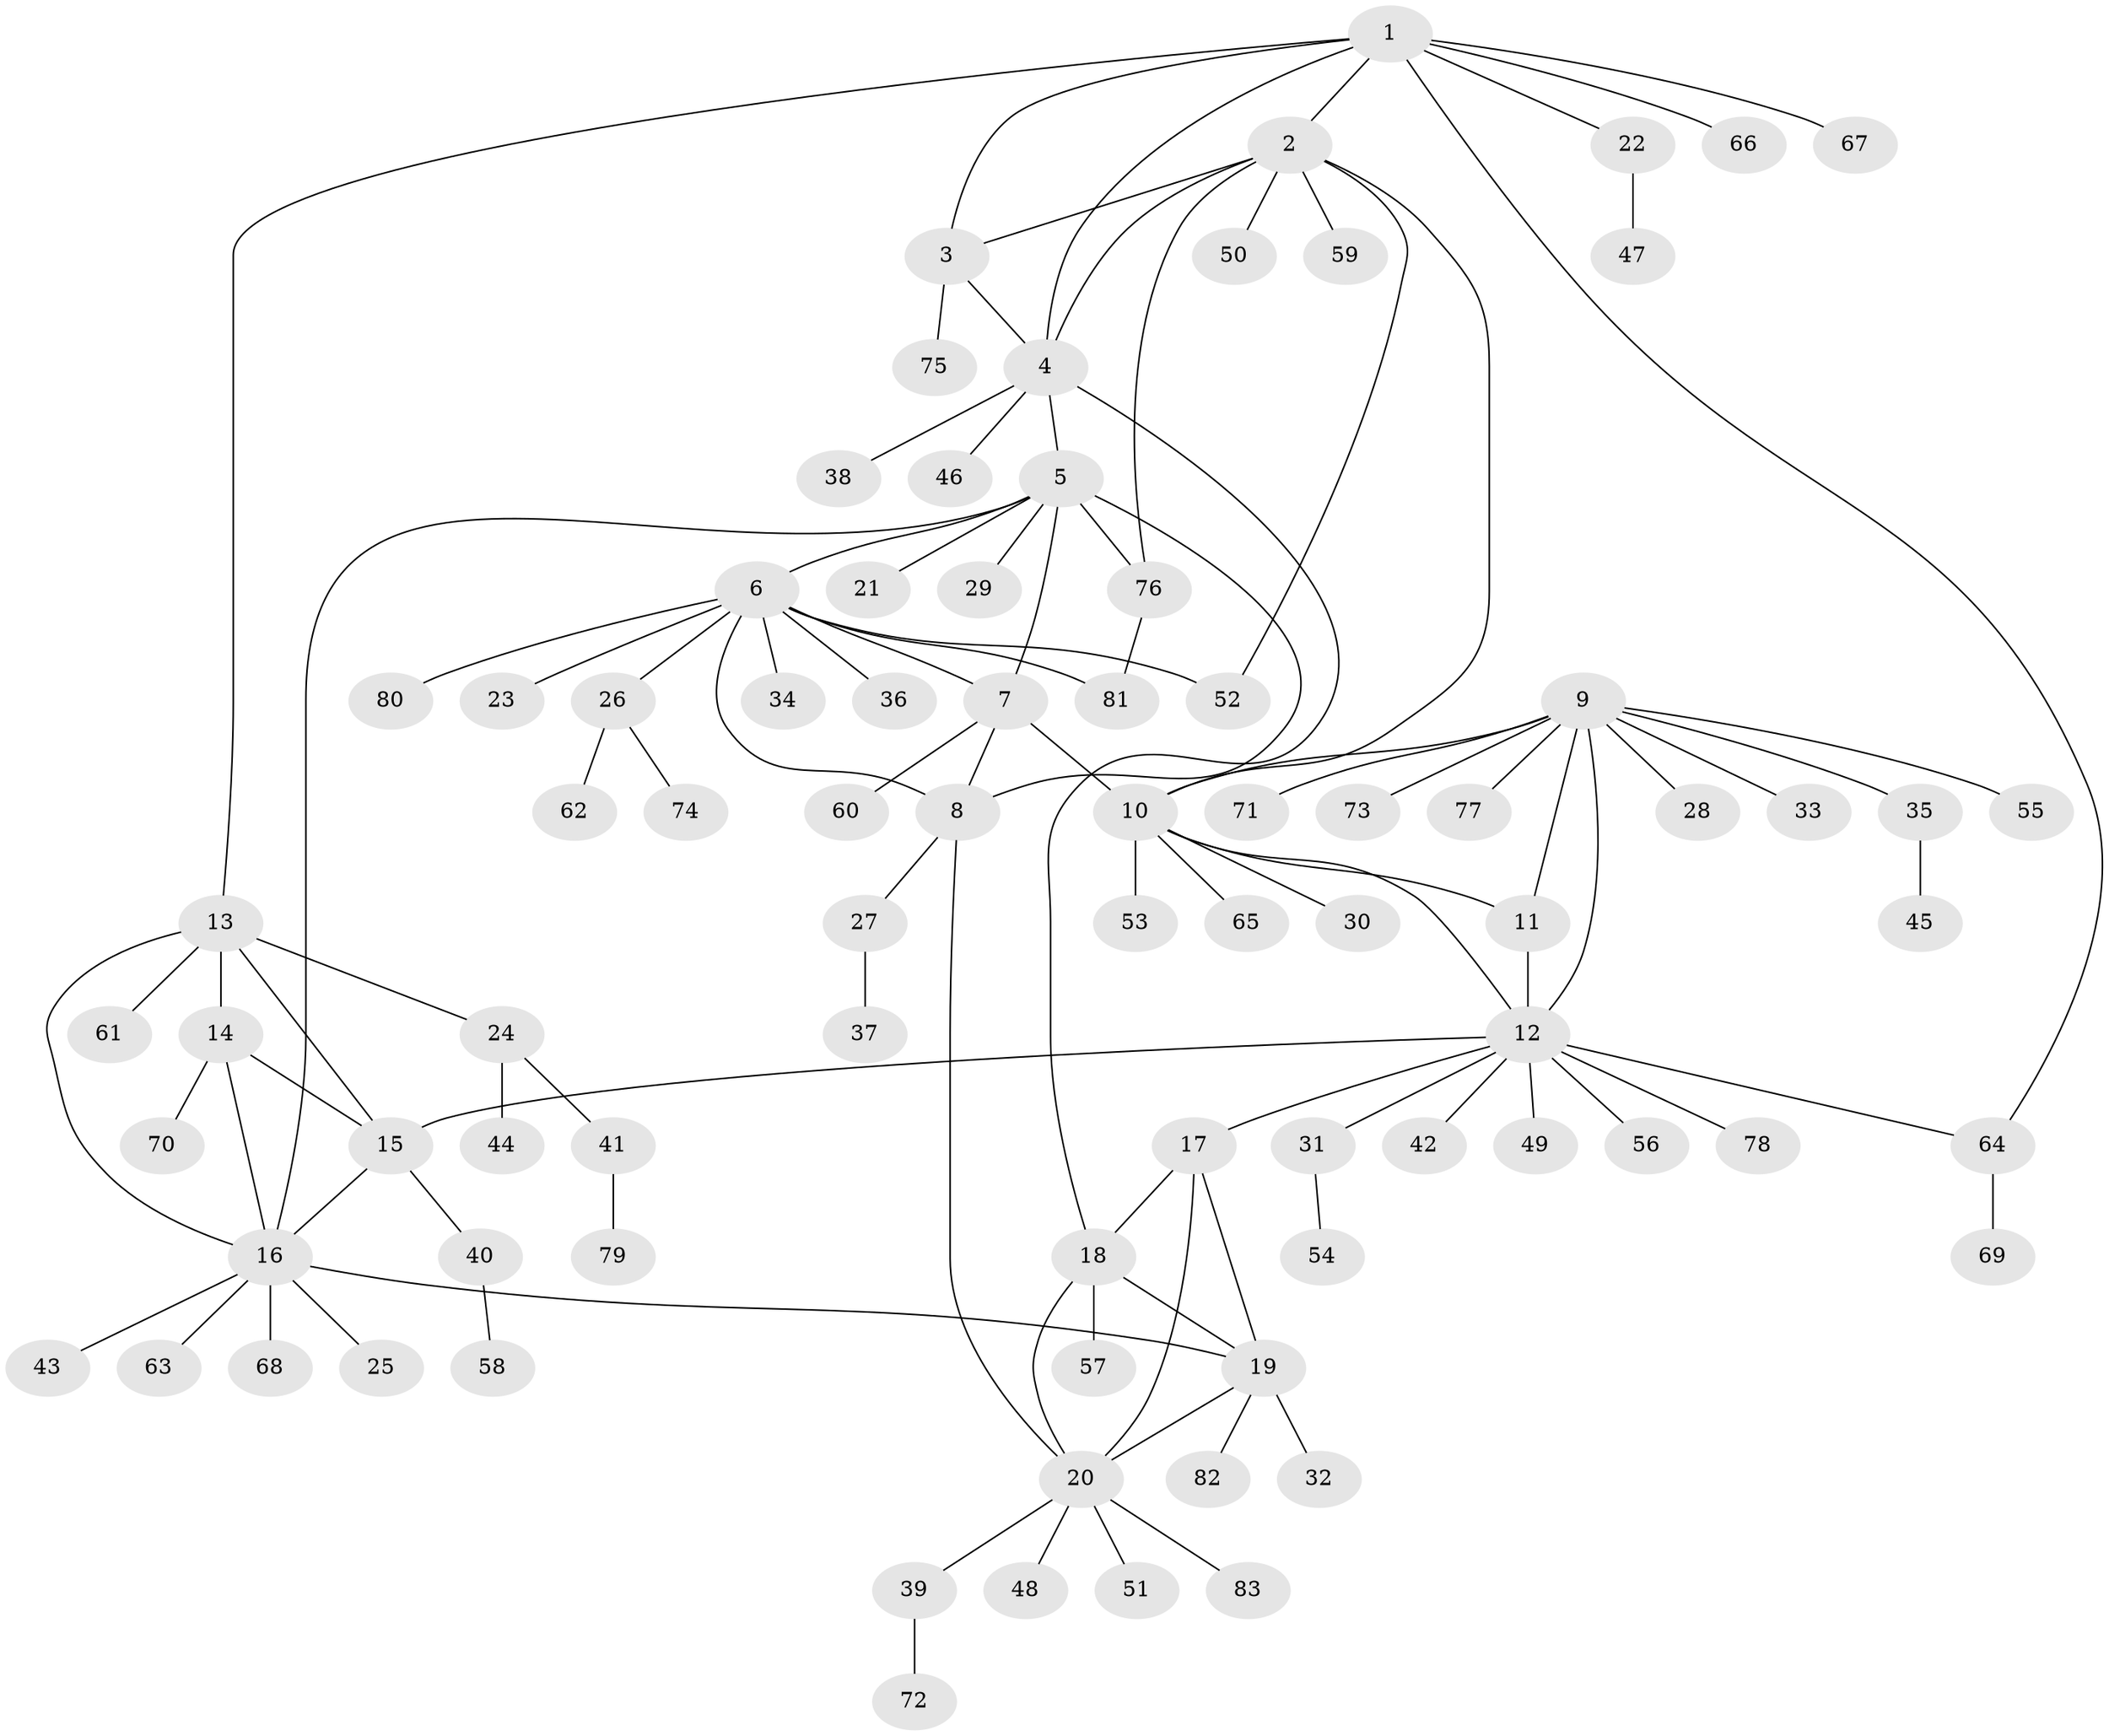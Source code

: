 // Generated by graph-tools (version 1.1) at 2025/55/03/09/25 04:55:54]
// undirected, 83 vertices, 107 edges
graph export_dot {
graph [start="1"]
  node [color=gray90,style=filled];
  1;
  2;
  3;
  4;
  5;
  6;
  7;
  8;
  9;
  10;
  11;
  12;
  13;
  14;
  15;
  16;
  17;
  18;
  19;
  20;
  21;
  22;
  23;
  24;
  25;
  26;
  27;
  28;
  29;
  30;
  31;
  32;
  33;
  34;
  35;
  36;
  37;
  38;
  39;
  40;
  41;
  42;
  43;
  44;
  45;
  46;
  47;
  48;
  49;
  50;
  51;
  52;
  53;
  54;
  55;
  56;
  57;
  58;
  59;
  60;
  61;
  62;
  63;
  64;
  65;
  66;
  67;
  68;
  69;
  70;
  71;
  72;
  73;
  74;
  75;
  76;
  77;
  78;
  79;
  80;
  81;
  82;
  83;
  1 -- 2;
  1 -- 3;
  1 -- 4;
  1 -- 13;
  1 -- 22;
  1 -- 64;
  1 -- 66;
  1 -- 67;
  2 -- 3;
  2 -- 4;
  2 -- 10;
  2 -- 50;
  2 -- 52;
  2 -- 59;
  2 -- 76;
  3 -- 4;
  3 -- 75;
  4 -- 5;
  4 -- 18;
  4 -- 38;
  4 -- 46;
  5 -- 6;
  5 -- 7;
  5 -- 8;
  5 -- 16;
  5 -- 21;
  5 -- 29;
  5 -- 76;
  6 -- 7;
  6 -- 8;
  6 -- 23;
  6 -- 26;
  6 -- 34;
  6 -- 36;
  6 -- 52;
  6 -- 80;
  6 -- 81;
  7 -- 8;
  7 -- 10;
  7 -- 60;
  8 -- 20;
  8 -- 27;
  9 -- 10;
  9 -- 11;
  9 -- 12;
  9 -- 28;
  9 -- 33;
  9 -- 35;
  9 -- 55;
  9 -- 71;
  9 -- 73;
  9 -- 77;
  10 -- 11;
  10 -- 12;
  10 -- 30;
  10 -- 53;
  10 -- 65;
  11 -- 12;
  12 -- 15;
  12 -- 17;
  12 -- 31;
  12 -- 42;
  12 -- 49;
  12 -- 56;
  12 -- 64;
  12 -- 78;
  13 -- 14;
  13 -- 15;
  13 -- 16;
  13 -- 24;
  13 -- 61;
  14 -- 15;
  14 -- 16;
  14 -- 70;
  15 -- 16;
  15 -- 40;
  16 -- 19;
  16 -- 25;
  16 -- 43;
  16 -- 63;
  16 -- 68;
  17 -- 18;
  17 -- 19;
  17 -- 20;
  18 -- 19;
  18 -- 20;
  18 -- 57;
  19 -- 20;
  19 -- 32;
  19 -- 82;
  20 -- 39;
  20 -- 48;
  20 -- 51;
  20 -- 83;
  22 -- 47;
  24 -- 41;
  24 -- 44;
  26 -- 62;
  26 -- 74;
  27 -- 37;
  31 -- 54;
  35 -- 45;
  39 -- 72;
  40 -- 58;
  41 -- 79;
  64 -- 69;
  76 -- 81;
}
